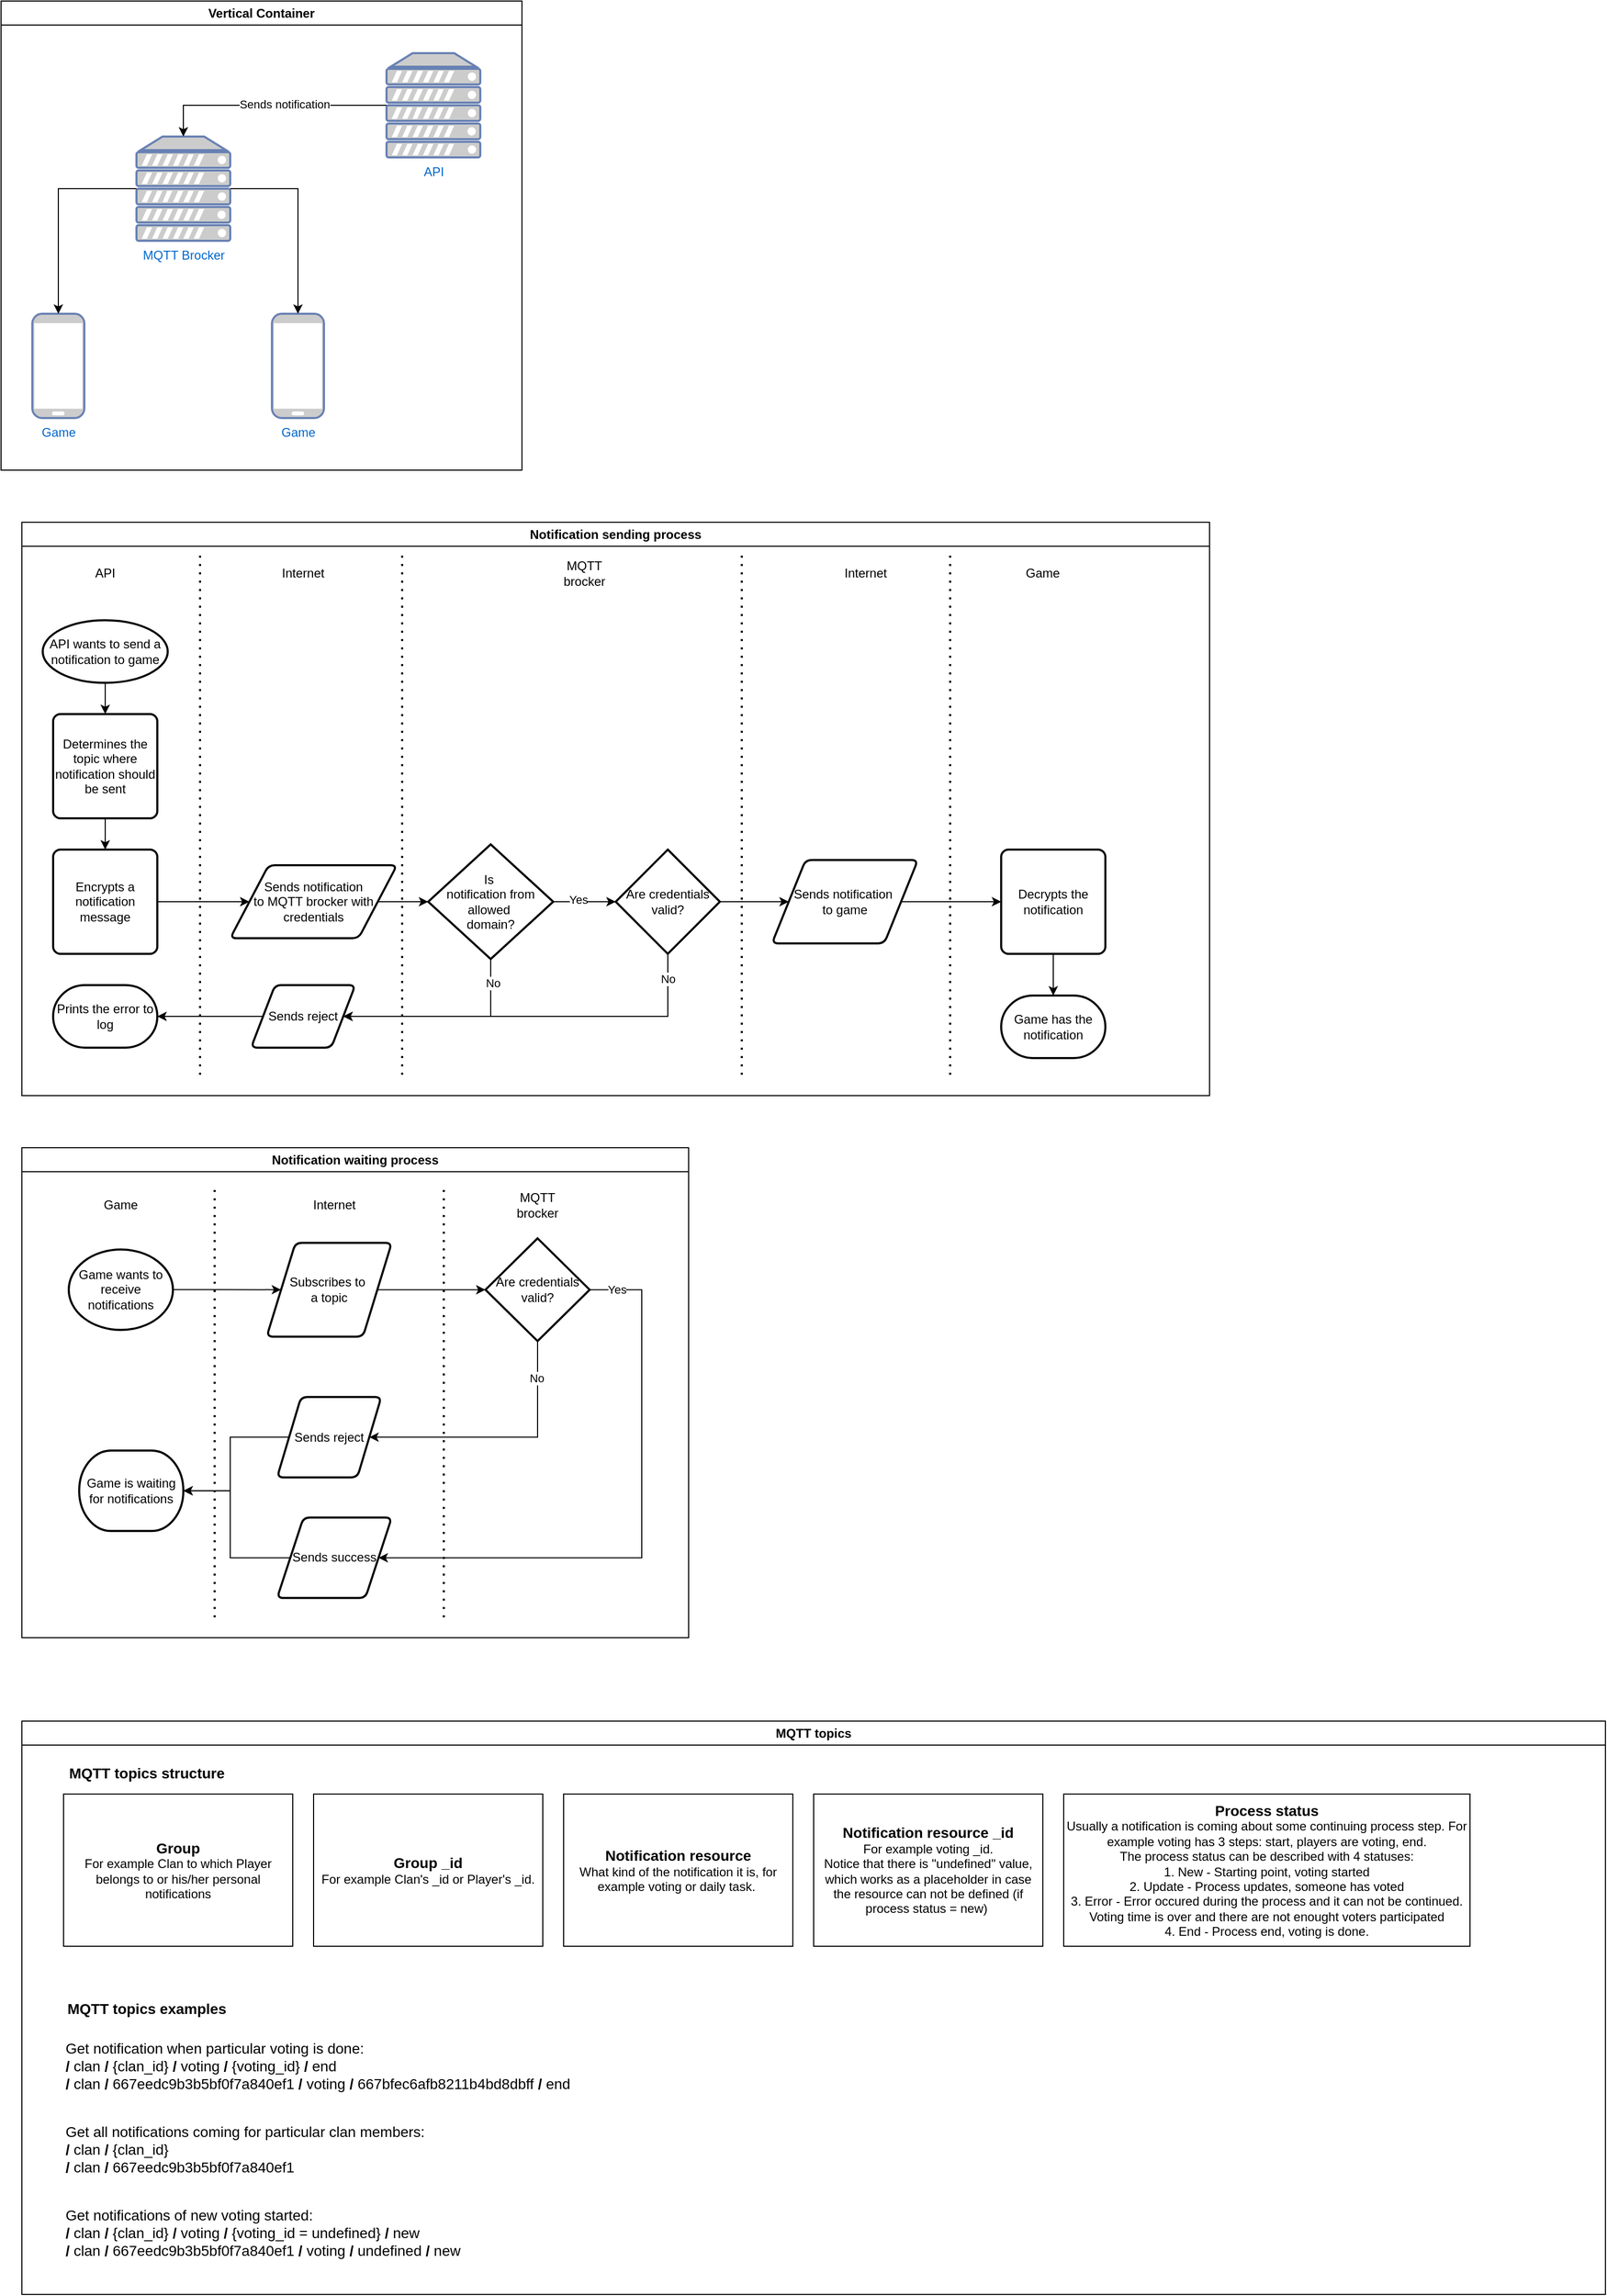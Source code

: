 <mxfile version="24.7.8">
  <diagram id="C5RBs43oDa-KdzZeNtuy" name="Page-1">
    <mxGraphModel dx="1302" dy="798" grid="1" gridSize="10" guides="1" tooltips="1" connect="1" arrows="1" fold="1" page="1" pageScale="1" pageWidth="827" pageHeight="1169" math="0" shadow="0">
      <root>
        <mxCell id="WIyWlLk6GJQsqaUBKTNV-0" />
        <mxCell id="WIyWlLk6GJQsqaUBKTNV-1" parent="WIyWlLk6GJQsqaUBKTNV-0" />
        <mxCell id="S6tzUBMvqjxcn_sBSGBV-94" value="MQTT topics" style="swimlane;whiteSpace=wrap;html=1;" vertex="1" parent="WIyWlLk6GJQsqaUBKTNV-1">
          <mxGeometry x="50" y="1670" width="1520" height="550" as="geometry">
            <mxRectangle x="50" y="1640" width="140" height="30" as="alternateBounds" />
          </mxGeometry>
        </mxCell>
        <mxCell id="S6tzUBMvqjxcn_sBSGBV-81" value="&lt;b&gt;&lt;font style=&quot;font-size: 14px;&quot;&gt;Group&lt;/font&gt;&lt;/b&gt;&lt;div&gt;For example Clan to which Player belongs to or his/her personal notifications&lt;/div&gt;" style="rounded=0;whiteSpace=wrap;html=1;" vertex="1" parent="S6tzUBMvqjxcn_sBSGBV-94">
          <mxGeometry x="40" y="70" width="220" height="146" as="geometry" />
        </mxCell>
        <mxCell id="S6tzUBMvqjxcn_sBSGBV-82" value="&lt;b&gt;&lt;font style=&quot;font-size: 14px;&quot;&gt;Group _id&lt;/font&gt;&lt;/b&gt;&lt;div&gt;For example Clan&#39;s _id or Player&#39;s _id.&lt;/div&gt;" style="rounded=0;whiteSpace=wrap;html=1;" vertex="1" parent="S6tzUBMvqjxcn_sBSGBV-94">
          <mxGeometry x="280" y="70" width="220" height="146" as="geometry" />
        </mxCell>
        <mxCell id="S6tzUBMvqjxcn_sBSGBV-83" value="&lt;span style=&quot;font-size: 14px;&quot;&gt;&lt;b&gt;Notification resource&lt;/b&gt;&lt;/span&gt;&lt;br&gt;&lt;div&gt;What kind of the notification it is, for example voting or daily task.&amp;nbsp;&lt;/div&gt;" style="rounded=0;whiteSpace=wrap;html=1;" vertex="1" parent="S6tzUBMvqjxcn_sBSGBV-94">
          <mxGeometry x="520" y="70" width="220" height="146" as="geometry" />
        </mxCell>
        <mxCell id="S6tzUBMvqjxcn_sBSGBV-84" value="&lt;span style=&quot;font-size: 14px;&quot;&gt;&lt;b&gt;Notification resource _id&lt;/b&gt;&lt;/span&gt;&lt;br&gt;&lt;div&gt;For example voting _id.&lt;/div&gt;&lt;div&gt;Notice that there is &quot;undefined&quot; value, which works as a placeholder in case the resource can not be defined (if process status = new)&amp;nbsp;&lt;br&gt;&lt;/div&gt;" style="rounded=0;whiteSpace=wrap;html=1;" vertex="1" parent="S6tzUBMvqjxcn_sBSGBV-94">
          <mxGeometry x="760" y="70" width="220" height="146" as="geometry" />
        </mxCell>
        <mxCell id="S6tzUBMvqjxcn_sBSGBV-85" value="&lt;span style=&quot;font-size: 14px;&quot;&gt;&lt;b&gt;Process status&lt;/b&gt;&lt;/span&gt;&lt;br&gt;&lt;div&gt;Usually a notification is coming about some continuing process step. For example voting has 3 steps: start, players are voting, end.&lt;/div&gt;&lt;div&gt;The process status can be described with 4 statuses:&lt;/div&gt;&lt;div&gt;1. New - Starting point, voting started&lt;/div&gt;&lt;div&gt;2. Update - Process updates, someone has voted&lt;/div&gt;&lt;div&gt;3. Error - Error occured during the process and it can not be continued. Voting time is over and there are not enought voters participated&lt;/div&gt;&lt;div&gt;4. End - Process end, voting is done.&lt;/div&gt;" style="rounded=0;whiteSpace=wrap;html=1;" vertex="1" parent="S6tzUBMvqjxcn_sBSGBV-94">
          <mxGeometry x="1000" y="70" width="390" height="146" as="geometry" />
        </mxCell>
        <mxCell id="S6tzUBMvqjxcn_sBSGBV-86" value="&lt;font style=&quot;font-size: 14px;&quot;&gt;&lt;b&gt;MQTT topics examples&lt;/b&gt;&lt;/font&gt;" style="text;html=1;align=center;verticalAlign=middle;whiteSpace=wrap;rounded=0;" vertex="1" parent="S6tzUBMvqjxcn_sBSGBV-94">
          <mxGeometry x="40" y="256" width="160" height="40" as="geometry" />
        </mxCell>
        <mxCell id="S6tzUBMvqjxcn_sBSGBV-87" value="&lt;font style=&quot;font-size: 14px;&quot;&gt;Get notification when particular voting is done:&amp;nbsp;&lt;/font&gt;&lt;div style=&quot;font-size: 14px;&quot;&gt;&lt;font style=&quot;font-size: 14px;&quot;&gt;&lt;b&gt;/&lt;/b&gt;&amp;nbsp;clan &lt;b&gt;/&lt;/b&gt; {clan_id} &lt;b&gt;/&lt;/b&gt; voting &lt;b&gt;/&lt;/b&gt; {voting_id} &lt;b&gt;/&lt;/b&gt; end&lt;/font&gt;&lt;/div&gt;&lt;div style=&quot;font-size: 14px;&quot;&gt;&lt;b style=&quot;background-color: initial;&quot;&gt;/&amp;nbsp;&lt;/b&gt;&lt;span style=&quot;background-color: initial;&quot;&gt;clan&amp;nbsp;&lt;/span&gt;&lt;b style=&quot;background-color: initial;&quot;&gt;/&amp;nbsp;&lt;/b&gt;&lt;span style=&quot;background-color: initial;&quot;&gt;667eedc9b3b5bf0f7a840ef1&amp;nbsp;&lt;/span&gt;&lt;b style=&quot;background-color: initial;&quot;&gt;/&amp;nbsp;&lt;/b&gt;&lt;span style=&quot;background-color: initial;&quot;&gt;voting&amp;nbsp;&lt;/span&gt;&lt;b style=&quot;background-color: initial;&quot;&gt;/&amp;nbsp;&lt;/b&gt;&lt;span style=&quot;background-color: initial;&quot;&gt;667bfec6afb8211b4bd8dbff&amp;nbsp;&lt;/span&gt;&lt;b style=&quot;background-color: initial;&quot;&gt;/ &lt;/b&gt;&lt;span style=&quot;background-color: initial;&quot;&gt;end&lt;/span&gt;&lt;/div&gt;" style="text;html=1;align=left;verticalAlign=middle;whiteSpace=wrap;rounded=0;" vertex="1" parent="S6tzUBMvqjxcn_sBSGBV-94">
          <mxGeometry x="40" y="296" width="560" height="70" as="geometry" />
        </mxCell>
        <mxCell id="S6tzUBMvqjxcn_sBSGBV-88" value="&lt;font style=&quot;font-size: 14px;&quot;&gt;Get all notifications coming for particular clan members:&amp;nbsp;&lt;/font&gt;&lt;div style=&quot;font-size: 14px;&quot;&gt;&lt;font style=&quot;font-size: 14px;&quot;&gt;&lt;b&gt;/&lt;/b&gt;&amp;nbsp;clan &lt;b&gt;/&lt;/b&gt; {clan_id}&lt;/font&gt;&lt;/div&gt;&lt;div style=&quot;font-size: 14px;&quot;&gt;&lt;b style=&quot;background-color: initial;&quot;&gt;/&amp;nbsp;&lt;/b&gt;&lt;span style=&quot;background-color: initial;&quot;&gt;clan&amp;nbsp;&lt;/span&gt;&lt;b style=&quot;background-color: initial;&quot;&gt;/&amp;nbsp;&lt;/b&gt;&lt;span style=&quot;background-color: initial;&quot;&gt;667eedc9b3b5bf0f7a840ef1&lt;/span&gt;&lt;/div&gt;" style="text;html=1;align=left;verticalAlign=middle;whiteSpace=wrap;rounded=0;" vertex="1" parent="S6tzUBMvqjxcn_sBSGBV-94">
          <mxGeometry x="40" y="376" width="360" height="70" as="geometry" />
        </mxCell>
        <mxCell id="S6tzUBMvqjxcn_sBSGBV-89" value="&lt;font style=&quot;font-size: 14px;&quot;&gt;Get notifications of new voting started:&amp;nbsp;&lt;/font&gt;&lt;div style=&quot;font-size: 14px;&quot;&gt;&lt;div&gt;&lt;b&gt;/&lt;/b&gt;&amp;nbsp;clan&amp;nbsp;&lt;b&gt;/&lt;/b&gt;&amp;nbsp;{clan_id}&amp;nbsp;&lt;b&gt;/&lt;/b&gt;&amp;nbsp;voting&amp;nbsp;&lt;b&gt;/&lt;/b&gt;&amp;nbsp;{voting_id = undefined}&amp;nbsp;&lt;b&gt;/&lt;/b&gt;&amp;nbsp;new&lt;/div&gt;&lt;div&gt;&lt;b style=&quot;background-color: initial;&quot;&gt;/&amp;nbsp;&lt;/b&gt;&lt;span style=&quot;background-color: initial;&quot;&gt;clan&amp;nbsp;&lt;/span&gt;&lt;b style=&quot;background-color: initial;&quot;&gt;/&amp;nbsp;&lt;/b&gt;&lt;span style=&quot;background-color: initial;&quot;&gt;667eedc9b3b5bf0f7a840ef1&amp;nbsp;&lt;/span&gt;&lt;b style=&quot;background-color: initial;&quot;&gt;/&amp;nbsp;&lt;/b&gt;&lt;span style=&quot;background-color: initial;&quot;&gt;voting&amp;nbsp;&lt;/span&gt;&lt;span style=&quot;background-color: initial;&quot;&gt;&lt;b&gt;/ &lt;/b&gt;undefined&lt;/span&gt;&lt;span style=&quot;background-color: initial;&quot;&gt;&amp;nbsp;&lt;/span&gt;&lt;b style=&quot;background-color: initial;&quot;&gt;/ &lt;/b&gt;&lt;span style=&quot;background-color: initial;&quot;&gt;new&lt;/span&gt;&lt;/div&gt;&lt;/div&gt;" style="text;html=1;align=left;verticalAlign=middle;whiteSpace=wrap;rounded=0;" vertex="1" parent="S6tzUBMvqjxcn_sBSGBV-94">
          <mxGeometry x="40" y="456" width="490" height="70" as="geometry" />
        </mxCell>
        <mxCell id="S6tzUBMvqjxcn_sBSGBV-96" value="&lt;font style=&quot;font-size: 14px;&quot;&gt;&lt;b&gt;MQTT topics structure&lt;/b&gt;&lt;/font&gt;" style="text;html=1;align=center;verticalAlign=middle;whiteSpace=wrap;rounded=0;" vertex="1" parent="S6tzUBMvqjxcn_sBSGBV-94">
          <mxGeometry x="40" y="30" width="160" height="40" as="geometry" />
        </mxCell>
        <mxCell id="S6tzUBMvqjxcn_sBSGBV-95" value="Vertical Container" style="swimlane;whiteSpace=wrap;html=1;" vertex="1" parent="WIyWlLk6GJQsqaUBKTNV-1">
          <mxGeometry x="30" y="20" width="500" height="450" as="geometry">
            <mxRectangle x="40" y="20" width="140" height="30" as="alternateBounds" />
          </mxGeometry>
        </mxCell>
        <mxCell id="S6tzUBMvqjxcn_sBSGBV-0" value="Game" style="fontColor=#0066CC;verticalAlign=top;verticalLabelPosition=bottom;labelPosition=center;align=center;html=1;outlineConnect=0;fillColor=#CCCCCC;strokeColor=#6881B3;gradientColor=none;gradientDirection=north;strokeWidth=2;shape=mxgraph.networks.mobile;container=0;" vertex="1" parent="S6tzUBMvqjxcn_sBSGBV-95">
          <mxGeometry x="260" y="300" width="50" height="100" as="geometry" />
        </mxCell>
        <mxCell id="S6tzUBMvqjxcn_sBSGBV-1" value="Game" style="fontColor=#0066CC;verticalAlign=top;verticalLabelPosition=bottom;labelPosition=center;align=center;html=1;outlineConnect=0;fillColor=#CCCCCC;strokeColor=#6881B3;gradientColor=none;gradientDirection=north;strokeWidth=2;shape=mxgraph.networks.mobile;container=0;" vertex="1" parent="S6tzUBMvqjxcn_sBSGBV-95">
          <mxGeometry x="30" y="300" width="50" height="100" as="geometry" />
        </mxCell>
        <mxCell id="S6tzUBMvqjxcn_sBSGBV-2" value="MQTT Brocker" style="fontColor=#0066CC;verticalAlign=top;verticalLabelPosition=bottom;labelPosition=center;align=center;html=1;outlineConnect=0;fillColor=#CCCCCC;strokeColor=#6881B3;gradientColor=none;gradientDirection=north;strokeWidth=2;shape=mxgraph.networks.server;container=0;" vertex="1" parent="S6tzUBMvqjxcn_sBSGBV-95">
          <mxGeometry x="130" y="130" width="90" height="100" as="geometry" />
        </mxCell>
        <mxCell id="S6tzUBMvqjxcn_sBSGBV-3" value="API" style="fontColor=#0066CC;verticalAlign=top;verticalLabelPosition=bottom;labelPosition=center;align=center;html=1;outlineConnect=0;fillColor=#CCCCCC;strokeColor=#6881B3;gradientColor=none;gradientDirection=north;strokeWidth=2;shape=mxgraph.networks.server;container=0;" vertex="1" parent="S6tzUBMvqjxcn_sBSGBV-95">
          <mxGeometry x="370" y="50" width="90" height="100" as="geometry" />
        </mxCell>
        <mxCell id="S6tzUBMvqjxcn_sBSGBV-7" style="edgeStyle=orthogonalEdgeStyle;rounded=0;orthogonalLoop=1;jettySize=auto;html=1;exitX=0;exitY=0.5;exitDx=0;exitDy=0;exitPerimeter=0;entryX=0.5;entryY=0;entryDx=0;entryDy=0;entryPerimeter=0;" edge="1" parent="S6tzUBMvqjxcn_sBSGBV-95" source="S6tzUBMvqjxcn_sBSGBV-2" target="S6tzUBMvqjxcn_sBSGBV-1">
          <mxGeometry relative="1" as="geometry" />
        </mxCell>
        <mxCell id="S6tzUBMvqjxcn_sBSGBV-8" style="edgeStyle=orthogonalEdgeStyle;rounded=0;orthogonalLoop=1;jettySize=auto;html=1;exitX=1;exitY=0.5;exitDx=0;exitDy=0;exitPerimeter=0;entryX=0.5;entryY=0;entryDx=0;entryDy=0;entryPerimeter=0;" edge="1" parent="S6tzUBMvqjxcn_sBSGBV-95" source="S6tzUBMvqjxcn_sBSGBV-2" target="S6tzUBMvqjxcn_sBSGBV-0">
          <mxGeometry relative="1" as="geometry" />
        </mxCell>
        <mxCell id="S6tzUBMvqjxcn_sBSGBV-9" style="edgeStyle=orthogonalEdgeStyle;rounded=0;orthogonalLoop=1;jettySize=auto;html=1;entryX=0.5;entryY=0;entryDx=0;entryDy=0;entryPerimeter=0;" edge="1" parent="S6tzUBMvqjxcn_sBSGBV-95" source="S6tzUBMvqjxcn_sBSGBV-3" target="S6tzUBMvqjxcn_sBSGBV-2">
          <mxGeometry relative="1" as="geometry" />
        </mxCell>
        <mxCell id="S6tzUBMvqjxcn_sBSGBV-11" value="Sends notification" style="edgeLabel;html=1;align=center;verticalAlign=middle;resizable=0;points=[];container=0;" vertex="1" connectable="0" parent="S6tzUBMvqjxcn_sBSGBV-9">
          <mxGeometry x="-0.128" y="-1" relative="1" as="geometry">
            <mxPoint as="offset" />
          </mxGeometry>
        </mxCell>
        <mxCell id="S6tzUBMvqjxcn_sBSGBV-54" value="Notification sending process" style="swimlane;whiteSpace=wrap;html=1;" vertex="1" parent="WIyWlLk6GJQsqaUBKTNV-1">
          <mxGeometry x="50" y="520" width="1140" height="550" as="geometry">
            <mxRectangle x="50" y="520" width="190" height="30" as="alternateBounds" />
          </mxGeometry>
        </mxCell>
        <mxCell id="S6tzUBMvqjxcn_sBSGBV-15" style="edgeStyle=orthogonalEdgeStyle;rounded=0;orthogonalLoop=1;jettySize=auto;html=1;exitX=0.5;exitY=1;exitDx=0;exitDy=0;exitPerimeter=0;entryX=0.5;entryY=0;entryDx=0;entryDy=0;" edge="1" parent="S6tzUBMvqjxcn_sBSGBV-54" source="S6tzUBMvqjxcn_sBSGBV-12" target="S6tzUBMvqjxcn_sBSGBV-13">
          <mxGeometry relative="1" as="geometry" />
        </mxCell>
        <mxCell id="S6tzUBMvqjxcn_sBSGBV-12" value="API wants to send a notification to game" style="strokeWidth=2;html=1;shape=mxgraph.flowchart.start_1;whiteSpace=wrap;" vertex="1" parent="S6tzUBMvqjxcn_sBSGBV-54">
          <mxGeometry x="20" y="94" width="120" height="60" as="geometry" />
        </mxCell>
        <mxCell id="S6tzUBMvqjxcn_sBSGBV-16" style="edgeStyle=orthogonalEdgeStyle;rounded=0;orthogonalLoop=1;jettySize=auto;html=1;exitX=0.5;exitY=1;exitDx=0;exitDy=0;entryX=0.5;entryY=0;entryDx=0;entryDy=0;" edge="1" parent="S6tzUBMvqjxcn_sBSGBV-54" source="S6tzUBMvqjxcn_sBSGBV-13" target="S6tzUBMvqjxcn_sBSGBV-14">
          <mxGeometry relative="1" as="geometry" />
        </mxCell>
        <mxCell id="S6tzUBMvqjxcn_sBSGBV-13" value="Determines the topic where notification should be sent" style="rounded=1;whiteSpace=wrap;html=1;absoluteArcSize=1;arcSize=14;strokeWidth=2;" vertex="1" parent="S6tzUBMvqjxcn_sBSGBV-54">
          <mxGeometry x="30" y="184" width="100" height="100" as="geometry" />
        </mxCell>
        <mxCell id="S6tzUBMvqjxcn_sBSGBV-20" style="edgeStyle=orthogonalEdgeStyle;rounded=0;orthogonalLoop=1;jettySize=auto;html=1;exitX=1;exitY=0.5;exitDx=0;exitDy=0;" edge="1" parent="S6tzUBMvqjxcn_sBSGBV-54" source="S6tzUBMvqjxcn_sBSGBV-14" target="S6tzUBMvqjxcn_sBSGBV-17">
          <mxGeometry relative="1" as="geometry" />
        </mxCell>
        <mxCell id="S6tzUBMvqjxcn_sBSGBV-14" value="Encrypts a notification message" style="rounded=1;whiteSpace=wrap;html=1;absoluteArcSize=1;arcSize=14;strokeWidth=2;" vertex="1" parent="S6tzUBMvqjxcn_sBSGBV-54">
          <mxGeometry x="30" y="314" width="100" height="100" as="geometry" />
        </mxCell>
        <mxCell id="S6tzUBMvqjxcn_sBSGBV-21" value="" style="edgeStyle=orthogonalEdgeStyle;rounded=0;orthogonalLoop=1;jettySize=auto;html=1;" edge="1" parent="S6tzUBMvqjxcn_sBSGBV-54" source="S6tzUBMvqjxcn_sBSGBV-17" target="S6tzUBMvqjxcn_sBSGBV-19">
          <mxGeometry relative="1" as="geometry" />
        </mxCell>
        <mxCell id="S6tzUBMvqjxcn_sBSGBV-17" value="Sends notification&lt;div&gt;to MQTT brocker with credentials&lt;/div&gt;" style="shape=parallelogram;html=1;strokeWidth=2;perimeter=parallelogramPerimeter;whiteSpace=wrap;rounded=1;arcSize=12;size=0.23;" vertex="1" parent="S6tzUBMvqjxcn_sBSGBV-54">
          <mxGeometry x="200" y="329" width="160" height="70" as="geometry" />
        </mxCell>
        <mxCell id="S6tzUBMvqjxcn_sBSGBV-23" value="" style="edgeStyle=orthogonalEdgeStyle;rounded=0;orthogonalLoop=1;jettySize=auto;html=1;" edge="1" parent="S6tzUBMvqjxcn_sBSGBV-54" source="S6tzUBMvqjxcn_sBSGBV-19" target="S6tzUBMvqjxcn_sBSGBV-22">
          <mxGeometry relative="1" as="geometry" />
        </mxCell>
        <mxCell id="S6tzUBMvqjxcn_sBSGBV-24" value="Yes" style="edgeLabel;html=1;align=center;verticalAlign=middle;resizable=0;points=[];" vertex="1" connectable="0" parent="S6tzUBMvqjxcn_sBSGBV-23">
          <mxGeometry x="-0.217" y="2" relative="1" as="geometry">
            <mxPoint as="offset" />
          </mxGeometry>
        </mxCell>
        <mxCell id="S6tzUBMvqjxcn_sBSGBV-30" style="edgeStyle=orthogonalEdgeStyle;rounded=0;orthogonalLoop=1;jettySize=auto;html=1;exitX=0.5;exitY=1;exitDx=0;exitDy=0;exitPerimeter=0;entryX=1;entryY=0.5;entryDx=0;entryDy=0;" edge="1" parent="S6tzUBMvqjxcn_sBSGBV-54" source="S6tzUBMvqjxcn_sBSGBV-19" target="S6tzUBMvqjxcn_sBSGBV-25">
          <mxGeometry relative="1" as="geometry">
            <Array as="points">
              <mxPoint x="450" y="474" />
            </Array>
          </mxGeometry>
        </mxCell>
        <mxCell id="S6tzUBMvqjxcn_sBSGBV-31" value="No" style="edgeLabel;html=1;align=center;verticalAlign=middle;resizable=0;points=[];" vertex="1" connectable="0" parent="S6tzUBMvqjxcn_sBSGBV-30">
          <mxGeometry x="-0.769" y="2" relative="1" as="geometry">
            <mxPoint as="offset" />
          </mxGeometry>
        </mxCell>
        <mxCell id="S6tzUBMvqjxcn_sBSGBV-19" value="Is&amp;nbsp;&lt;div&gt;notification from allowed&amp;nbsp;&lt;/div&gt;&lt;div&gt;domain?&lt;/div&gt;" style="strokeWidth=2;html=1;shape=mxgraph.flowchart.decision;whiteSpace=wrap;" vertex="1" parent="S6tzUBMvqjxcn_sBSGBV-54">
          <mxGeometry x="390" y="309" width="120" height="110" as="geometry" />
        </mxCell>
        <mxCell id="S6tzUBMvqjxcn_sBSGBV-32" style="edgeStyle=orthogonalEdgeStyle;rounded=0;orthogonalLoop=1;jettySize=auto;html=1;exitX=0.5;exitY=1;exitDx=0;exitDy=0;exitPerimeter=0;entryX=1;entryY=0.5;entryDx=0;entryDy=0;" edge="1" parent="S6tzUBMvqjxcn_sBSGBV-54" source="S6tzUBMvqjxcn_sBSGBV-22" target="S6tzUBMvqjxcn_sBSGBV-25">
          <mxGeometry relative="1" as="geometry">
            <Array as="points">
              <mxPoint x="620" y="474" />
            </Array>
          </mxGeometry>
        </mxCell>
        <mxCell id="S6tzUBMvqjxcn_sBSGBV-33" value="No" style="edgeLabel;html=1;align=center;verticalAlign=middle;resizable=0;points=[];" vertex="1" connectable="0" parent="S6tzUBMvqjxcn_sBSGBV-32">
          <mxGeometry x="-0.87" relative="1" as="geometry">
            <mxPoint as="offset" />
          </mxGeometry>
        </mxCell>
        <mxCell id="S6tzUBMvqjxcn_sBSGBV-37" value="" style="edgeStyle=orthogonalEdgeStyle;rounded=0;orthogonalLoop=1;jettySize=auto;html=1;" edge="1" parent="S6tzUBMvqjxcn_sBSGBV-54" source="S6tzUBMvqjxcn_sBSGBV-22" target="S6tzUBMvqjxcn_sBSGBV-35">
          <mxGeometry relative="1" as="geometry" />
        </mxCell>
        <mxCell id="S6tzUBMvqjxcn_sBSGBV-22" value="Are credentials valid?" style="strokeWidth=2;html=1;shape=mxgraph.flowchart.decision;whiteSpace=wrap;" vertex="1" parent="S6tzUBMvqjxcn_sBSGBV-54">
          <mxGeometry x="570" y="314" width="100" height="100" as="geometry" />
        </mxCell>
        <mxCell id="S6tzUBMvqjxcn_sBSGBV-39" value="" style="edgeStyle=orthogonalEdgeStyle;rounded=0;orthogonalLoop=1;jettySize=auto;html=1;" edge="1" parent="S6tzUBMvqjxcn_sBSGBV-54" source="S6tzUBMvqjxcn_sBSGBV-25" target="S6tzUBMvqjxcn_sBSGBV-27">
          <mxGeometry relative="1" as="geometry" />
        </mxCell>
        <mxCell id="S6tzUBMvqjxcn_sBSGBV-25" value="Sends reject" style="shape=parallelogram;html=1;strokeWidth=2;perimeter=parallelogramPerimeter;whiteSpace=wrap;rounded=1;arcSize=12;size=0.23;" vertex="1" parent="S6tzUBMvqjxcn_sBSGBV-54">
          <mxGeometry x="220" y="444" width="100" height="60" as="geometry" />
        </mxCell>
        <mxCell id="S6tzUBMvqjxcn_sBSGBV-27" value="Prints the error to log" style="strokeWidth=2;html=1;shape=mxgraph.flowchart.terminator;whiteSpace=wrap;" vertex="1" parent="S6tzUBMvqjxcn_sBSGBV-54">
          <mxGeometry x="30" y="444" width="100" height="60" as="geometry" />
        </mxCell>
        <mxCell id="S6tzUBMvqjxcn_sBSGBV-52" value="" style="edgeStyle=orthogonalEdgeStyle;rounded=0;orthogonalLoop=1;jettySize=auto;html=1;" edge="1" parent="S6tzUBMvqjxcn_sBSGBV-54" source="S6tzUBMvqjxcn_sBSGBV-35" target="S6tzUBMvqjxcn_sBSGBV-50">
          <mxGeometry relative="1" as="geometry" />
        </mxCell>
        <mxCell id="S6tzUBMvqjxcn_sBSGBV-35" value="Sends notification&amp;nbsp;&lt;div&gt;to game&lt;/div&gt;" style="shape=parallelogram;html=1;strokeWidth=2;perimeter=parallelogramPerimeter;whiteSpace=wrap;rounded=1;arcSize=12;size=0.23;" vertex="1" parent="S6tzUBMvqjxcn_sBSGBV-54">
          <mxGeometry x="720" y="324" width="140" height="80" as="geometry" />
        </mxCell>
        <mxCell id="S6tzUBMvqjxcn_sBSGBV-40" value="" style="endArrow=none;dashed=1;html=1;dashPattern=1 3;strokeWidth=2;rounded=0;" edge="1" parent="S6tzUBMvqjxcn_sBSGBV-54">
          <mxGeometry width="50" height="50" relative="1" as="geometry">
            <mxPoint x="171" y="530" as="sourcePoint" />
            <mxPoint x="171" y="30" as="targetPoint" />
          </mxGeometry>
        </mxCell>
        <mxCell id="S6tzUBMvqjxcn_sBSGBV-41" value="" style="endArrow=none;dashed=1;html=1;dashPattern=1 3;strokeWidth=2;rounded=0;" edge="1" parent="S6tzUBMvqjxcn_sBSGBV-54">
          <mxGeometry width="50" height="50" relative="1" as="geometry">
            <mxPoint x="365" y="530" as="sourcePoint" />
            <mxPoint x="365" y="30" as="targetPoint" />
          </mxGeometry>
        </mxCell>
        <mxCell id="S6tzUBMvqjxcn_sBSGBV-42" value="" style="endArrow=none;dashed=1;html=1;dashPattern=1 3;strokeWidth=2;rounded=0;" edge="1" parent="S6tzUBMvqjxcn_sBSGBV-54">
          <mxGeometry width="50" height="50" relative="1" as="geometry">
            <mxPoint x="691" y="530" as="sourcePoint" />
            <mxPoint x="691" y="30" as="targetPoint" />
          </mxGeometry>
        </mxCell>
        <mxCell id="S6tzUBMvqjxcn_sBSGBV-43" value="" style="endArrow=none;dashed=1;html=1;dashPattern=1 3;strokeWidth=2;rounded=0;" edge="1" parent="S6tzUBMvqjxcn_sBSGBV-54">
          <mxGeometry width="50" height="50" relative="1" as="geometry">
            <mxPoint x="891" y="530" as="sourcePoint" />
            <mxPoint x="891" y="30" as="targetPoint" />
          </mxGeometry>
        </mxCell>
        <mxCell id="S6tzUBMvqjxcn_sBSGBV-44" value="API" style="text;html=1;align=center;verticalAlign=middle;whiteSpace=wrap;rounded=0;" vertex="1" parent="S6tzUBMvqjxcn_sBSGBV-54">
          <mxGeometry x="50" y="34" width="60" height="30" as="geometry" />
        </mxCell>
        <mxCell id="S6tzUBMvqjxcn_sBSGBV-45" value="Internet" style="text;html=1;align=center;verticalAlign=middle;whiteSpace=wrap;rounded=0;" vertex="1" parent="S6tzUBMvqjxcn_sBSGBV-54">
          <mxGeometry x="240" y="34" width="60" height="30" as="geometry" />
        </mxCell>
        <mxCell id="S6tzUBMvqjxcn_sBSGBV-46" value="MQTT brocker" style="text;html=1;align=center;verticalAlign=middle;whiteSpace=wrap;rounded=0;" vertex="1" parent="S6tzUBMvqjxcn_sBSGBV-54">
          <mxGeometry x="510" y="34" width="60" height="30" as="geometry" />
        </mxCell>
        <mxCell id="S6tzUBMvqjxcn_sBSGBV-47" value="Internet" style="text;html=1;align=center;verticalAlign=middle;whiteSpace=wrap;rounded=0;" vertex="1" parent="S6tzUBMvqjxcn_sBSGBV-54">
          <mxGeometry x="780" y="34" width="60" height="30" as="geometry" />
        </mxCell>
        <mxCell id="S6tzUBMvqjxcn_sBSGBV-48" value="Game" style="text;html=1;align=center;verticalAlign=middle;whiteSpace=wrap;rounded=0;" vertex="1" parent="S6tzUBMvqjxcn_sBSGBV-54">
          <mxGeometry x="950" y="34" width="60" height="30" as="geometry" />
        </mxCell>
        <mxCell id="S6tzUBMvqjxcn_sBSGBV-53" value="" style="edgeStyle=orthogonalEdgeStyle;rounded=0;orthogonalLoop=1;jettySize=auto;html=1;" edge="1" parent="S6tzUBMvqjxcn_sBSGBV-54" source="S6tzUBMvqjxcn_sBSGBV-50" target="S6tzUBMvqjxcn_sBSGBV-51">
          <mxGeometry relative="1" as="geometry" />
        </mxCell>
        <mxCell id="S6tzUBMvqjxcn_sBSGBV-50" value="Decrypts the notification" style="rounded=1;whiteSpace=wrap;html=1;absoluteArcSize=1;arcSize=14;strokeWidth=2;" vertex="1" parent="S6tzUBMvqjxcn_sBSGBV-54">
          <mxGeometry x="940" y="314" width="100" height="100" as="geometry" />
        </mxCell>
        <mxCell id="S6tzUBMvqjxcn_sBSGBV-51" value="Game has the notification" style="strokeWidth=2;html=1;shape=mxgraph.flowchart.terminator;whiteSpace=wrap;" vertex="1" parent="S6tzUBMvqjxcn_sBSGBV-54">
          <mxGeometry x="940" y="454" width="100" height="60" as="geometry" />
        </mxCell>
        <mxCell id="S6tzUBMvqjxcn_sBSGBV-79" value="Notification waiting process" style="swimlane;whiteSpace=wrap;html=1;container=1;" vertex="1" parent="WIyWlLk6GJQsqaUBKTNV-1">
          <mxGeometry x="50" y="1120" width="640" height="470" as="geometry">
            <mxRectangle width="190" height="30" as="alternateBounds" />
          </mxGeometry>
        </mxCell>
        <mxCell id="S6tzUBMvqjxcn_sBSGBV-63" value="" style="edgeStyle=orthogonalEdgeStyle;rounded=0;orthogonalLoop=1;jettySize=auto;html=1;" edge="1" parent="S6tzUBMvqjxcn_sBSGBV-79" source="S6tzUBMvqjxcn_sBSGBV-57" target="S6tzUBMvqjxcn_sBSGBV-58">
          <mxGeometry relative="1" as="geometry" />
        </mxCell>
        <mxCell id="S6tzUBMvqjxcn_sBSGBV-57" value="Game wants to receive notifications" style="strokeWidth=2;html=1;shape=mxgraph.flowchart.start_1;whiteSpace=wrap;container=0;" vertex="1" parent="S6tzUBMvqjxcn_sBSGBV-79">
          <mxGeometry x="45" y="97.643" width="100" height="77.143" as="geometry" />
        </mxCell>
        <mxCell id="S6tzUBMvqjxcn_sBSGBV-64" value="" style="edgeStyle=orthogonalEdgeStyle;rounded=0;orthogonalLoop=1;jettySize=auto;html=1;" edge="1" parent="S6tzUBMvqjxcn_sBSGBV-79" source="S6tzUBMvqjxcn_sBSGBV-58" target="S6tzUBMvqjxcn_sBSGBV-59">
          <mxGeometry relative="1" as="geometry" />
        </mxCell>
        <mxCell id="S6tzUBMvqjxcn_sBSGBV-58" value="Subscribes to&amp;nbsp;&lt;div&gt;a topic&lt;/div&gt;" style="shape=parallelogram;html=1;strokeWidth=2;perimeter=parallelogramPerimeter;whiteSpace=wrap;rounded=1;arcSize=12;size=0.23;container=0;" vertex="1" parent="S6tzUBMvqjxcn_sBSGBV-79">
          <mxGeometry x="235" y="91.214" width="120" height="90" as="geometry" />
        </mxCell>
        <mxCell id="S6tzUBMvqjxcn_sBSGBV-65" style="edgeStyle=orthogonalEdgeStyle;rounded=0;orthogonalLoop=1;jettySize=auto;html=1;exitX=0.5;exitY=1;exitDx=0;exitDy=0;exitPerimeter=0;entryX=1;entryY=0.5;entryDx=0;entryDy=0;" edge="1" parent="S6tzUBMvqjxcn_sBSGBV-79" source="S6tzUBMvqjxcn_sBSGBV-59" target="S6tzUBMvqjxcn_sBSGBV-60">
          <mxGeometry relative="1" as="geometry">
            <Array as="points">
              <mxPoint x="495" y="277.643" />
            </Array>
          </mxGeometry>
        </mxCell>
        <mxCell id="S6tzUBMvqjxcn_sBSGBV-68" value="No" style="edgeLabel;html=1;align=center;verticalAlign=middle;resizable=0;points=[];container=0;" vertex="1" connectable="0" parent="S6tzUBMvqjxcn_sBSGBV-65">
          <mxGeometry x="-0.722" y="-1" relative="1" as="geometry">
            <mxPoint as="offset" />
          </mxGeometry>
        </mxCell>
        <mxCell id="S6tzUBMvqjxcn_sBSGBV-66" style="edgeStyle=orthogonalEdgeStyle;rounded=0;orthogonalLoop=1;jettySize=auto;html=1;exitX=1;exitY=0.5;exitDx=0;exitDy=0;exitPerimeter=0;entryX=1;entryY=0.5;entryDx=0;entryDy=0;" edge="1" parent="S6tzUBMvqjxcn_sBSGBV-79" source="S6tzUBMvqjxcn_sBSGBV-59" target="S6tzUBMvqjxcn_sBSGBV-61">
          <mxGeometry relative="1" as="geometry">
            <Array as="points">
              <mxPoint x="595" y="136.5" />
              <mxPoint x="595" y="393.5" />
            </Array>
          </mxGeometry>
        </mxCell>
        <mxCell id="S6tzUBMvqjxcn_sBSGBV-69" value="Yes" style="edgeLabel;html=1;align=center;verticalAlign=middle;resizable=0;points=[];container=0;" vertex="1" connectable="0" parent="S6tzUBMvqjxcn_sBSGBV-66">
          <mxGeometry x="-0.908" relative="1" as="geometry">
            <mxPoint as="offset" />
          </mxGeometry>
        </mxCell>
        <mxCell id="S6tzUBMvqjxcn_sBSGBV-59" value="Are credentials valid?" style="strokeWidth=2;html=1;shape=mxgraph.flowchart.decision;whiteSpace=wrap;container=0;" vertex="1" parent="S6tzUBMvqjxcn_sBSGBV-79">
          <mxGeometry x="445" y="86.93" width="100" height="98.57" as="geometry" />
        </mxCell>
        <mxCell id="S6tzUBMvqjxcn_sBSGBV-60" value="Sends reject" style="shape=parallelogram;html=1;strokeWidth=2;perimeter=parallelogramPerimeter;whiteSpace=wrap;rounded=1;arcSize=12;size=0.23;container=0;" vertex="1" parent="S6tzUBMvqjxcn_sBSGBV-79">
          <mxGeometry x="245" y="239.071" width="100" height="77.143" as="geometry" />
        </mxCell>
        <mxCell id="S6tzUBMvqjxcn_sBSGBV-71" style="edgeStyle=orthogonalEdgeStyle;rounded=0;orthogonalLoop=1;jettySize=auto;html=1;exitX=0;exitY=0.5;exitDx=0;exitDy=0;" edge="1" parent="S6tzUBMvqjxcn_sBSGBV-79" source="S6tzUBMvqjxcn_sBSGBV-61" target="S6tzUBMvqjxcn_sBSGBV-62">
          <mxGeometry relative="1" as="geometry" />
        </mxCell>
        <mxCell id="S6tzUBMvqjxcn_sBSGBV-61" value="Sends success" style="shape=parallelogram;html=1;strokeWidth=2;perimeter=parallelogramPerimeter;whiteSpace=wrap;rounded=1;arcSize=12;size=0.23;container=0;" vertex="1" parent="S6tzUBMvqjxcn_sBSGBV-79">
          <mxGeometry x="245" y="354.786" width="110" height="77.143" as="geometry" />
        </mxCell>
        <mxCell id="S6tzUBMvqjxcn_sBSGBV-62" value="Game is waiting for notifications" style="strokeWidth=2;html=1;shape=mxgraph.flowchart.terminator;whiteSpace=wrap;container=0;" vertex="1" parent="S6tzUBMvqjxcn_sBSGBV-79">
          <mxGeometry x="55" y="290.5" width="100" height="77.143" as="geometry" />
        </mxCell>
        <mxCell id="S6tzUBMvqjxcn_sBSGBV-70" style="edgeStyle=orthogonalEdgeStyle;rounded=0;orthogonalLoop=1;jettySize=auto;html=1;exitX=0;exitY=0.5;exitDx=0;exitDy=0;entryX=1;entryY=0.5;entryDx=0;entryDy=0;entryPerimeter=0;" edge="1" parent="S6tzUBMvqjxcn_sBSGBV-79" source="S6tzUBMvqjxcn_sBSGBV-60" target="S6tzUBMvqjxcn_sBSGBV-62">
          <mxGeometry relative="1" as="geometry" />
        </mxCell>
        <mxCell id="S6tzUBMvqjxcn_sBSGBV-74" value="" style="endArrow=none;dashed=1;html=1;dashPattern=1 3;strokeWidth=2;rounded=0;" edge="1" parent="S6tzUBMvqjxcn_sBSGBV-79">
          <mxGeometry width="50" height="50" relative="1" as="geometry">
            <mxPoint x="185" y="450.5" as="sourcePoint" />
            <mxPoint x="185" y="40.5" as="targetPoint" />
          </mxGeometry>
        </mxCell>
        <mxCell id="S6tzUBMvqjxcn_sBSGBV-75" value="" style="endArrow=none;dashed=1;html=1;dashPattern=1 3;strokeWidth=2;rounded=0;" edge="1" parent="S6tzUBMvqjxcn_sBSGBV-79">
          <mxGeometry width="50" height="50" relative="1" as="geometry">
            <mxPoint x="405" y="450.5" as="sourcePoint" />
            <mxPoint x="405" y="40.5" as="targetPoint" />
          </mxGeometry>
        </mxCell>
        <mxCell id="S6tzUBMvqjxcn_sBSGBV-76" value="Game" style="text;html=1;align=center;verticalAlign=middle;whiteSpace=wrap;rounded=0;" vertex="1" parent="S6tzUBMvqjxcn_sBSGBV-79">
          <mxGeometry x="65" y="39.5" width="60" height="30" as="geometry" />
        </mxCell>
        <mxCell id="S6tzUBMvqjxcn_sBSGBV-77" value="Internet" style="text;html=1;align=center;verticalAlign=middle;whiteSpace=wrap;rounded=0;" vertex="1" parent="S6tzUBMvqjxcn_sBSGBV-79">
          <mxGeometry x="270" y="39.5" width="60" height="30" as="geometry" />
        </mxCell>
        <mxCell id="S6tzUBMvqjxcn_sBSGBV-78" value="MQTT brocker" style="text;html=1;align=center;verticalAlign=middle;whiteSpace=wrap;rounded=0;" vertex="1" parent="S6tzUBMvqjxcn_sBSGBV-79">
          <mxGeometry x="465" y="39.5" width="60" height="30" as="geometry" />
        </mxCell>
      </root>
    </mxGraphModel>
  </diagram>
</mxfile>
